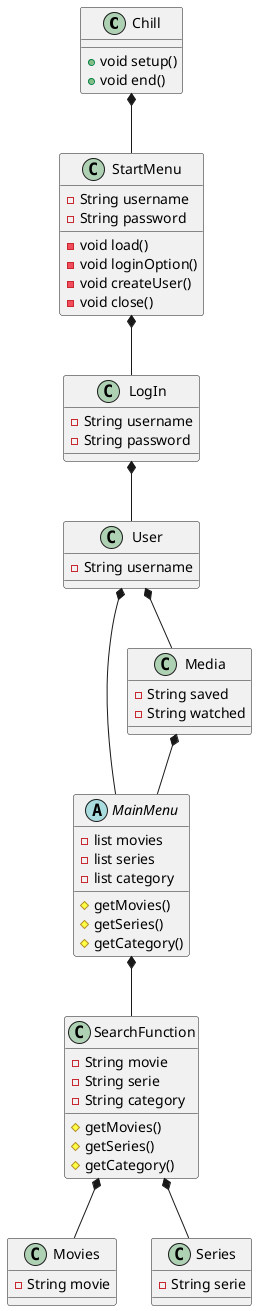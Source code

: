 @startuml
'https://plantuml.com/class-diagram

Class Chill{

+void setup()
+void end()
}

Class StartMenu{
-void load()
-String username
-String password
-void loginOption()
-void createUser()
-void close()

}

Class LogIn{
-String username
-String password

}

Class User{
-String username

}

Abstract MainMenu{
-list movies
-list series
-list category
#getMovies()
#getSeries()
#getCategory()


}

Class SearchFunction{
-String movie
-String serie
-String category
#getMovies()
#getSeries()
#getCategory()

}

Class Media{
-String saved
-String watched
}

Class Movies{
-String movie
}

Class Series{
-String serie
}

Chill *-- StartMenu
StartMenu *-- LogIn
LogIn *-- User
User *-- MainMenu

MainMenu *-- SearchFunction
Media *-- MainMenu
User *-- Media
SearchFunction *-- Movies
SearchFunction *-- Series

@enduml